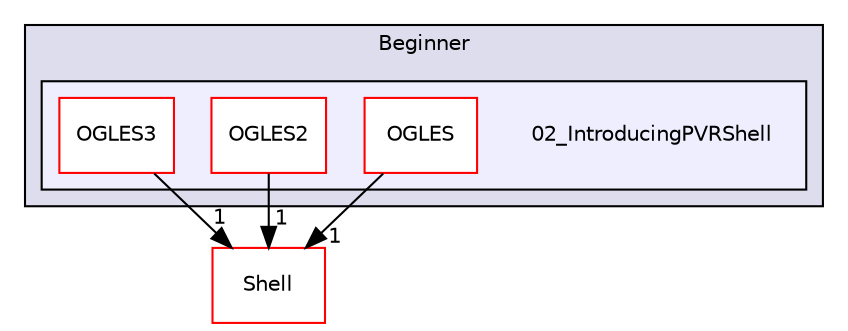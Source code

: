 digraph "PVR/SDK_3.4/Examples/Beginner/02_IntroducingPVRShell" {
  compound=true
  node [ fontsize="10", fontname="Helvetica"];
  edge [ labelfontsize="10", labelfontname="Helvetica"];
  subgraph clusterdir_6b2d99e8e1e0e700fd0bfa87b3831548 {
    graph [ bgcolor="#ddddee", pencolor="black", label="Beginner" fontname="Helvetica", fontsize="10", URL="dir_6b2d99e8e1e0e700fd0bfa87b3831548.html"]
  subgraph clusterdir_e78ef17aad7a74cf84acc95959cc9eca {
    graph [ bgcolor="#eeeeff", pencolor="black", label="" URL="dir_e78ef17aad7a74cf84acc95959cc9eca.html"];
    dir_e78ef17aad7a74cf84acc95959cc9eca [shape=plaintext label="02_IntroducingPVRShell"];
    dir_5be0e437a936ed328811f30026158aeb [shape=box label="OGLES" color="red" fillcolor="white" style="filled" URL="dir_5be0e437a936ed328811f30026158aeb.html"];
    dir_ec7e3d3bbcfd0eeec8870e45406eac06 [shape=box label="OGLES2" color="red" fillcolor="white" style="filled" URL="dir_ec7e3d3bbcfd0eeec8870e45406eac06.html"];
    dir_203c85b00c2701a563a5aa74e866cba5 [shape=box label="OGLES3" color="red" fillcolor="white" style="filled" URL="dir_203c85b00c2701a563a5aa74e866cba5.html"];
  }
  }
  dir_de41955a66a331b990d60d5323117a97 [shape=box label="Shell" fillcolor="white" style="filled" color="red" URL="dir_de41955a66a331b990d60d5323117a97.html"];
  dir_5be0e437a936ed328811f30026158aeb->dir_de41955a66a331b990d60d5323117a97 [headlabel="1", labeldistance=1.5 headhref="dir_001137_000133.html"];
  dir_203c85b00c2701a563a5aa74e866cba5->dir_de41955a66a331b990d60d5323117a97 [headlabel="1", labeldistance=1.5 headhref="dir_001151_000133.html"];
  dir_ec7e3d3bbcfd0eeec8870e45406eac06->dir_de41955a66a331b990d60d5323117a97 [headlabel="1", labeldistance=1.5 headhref="dir_001144_000133.html"];
}
